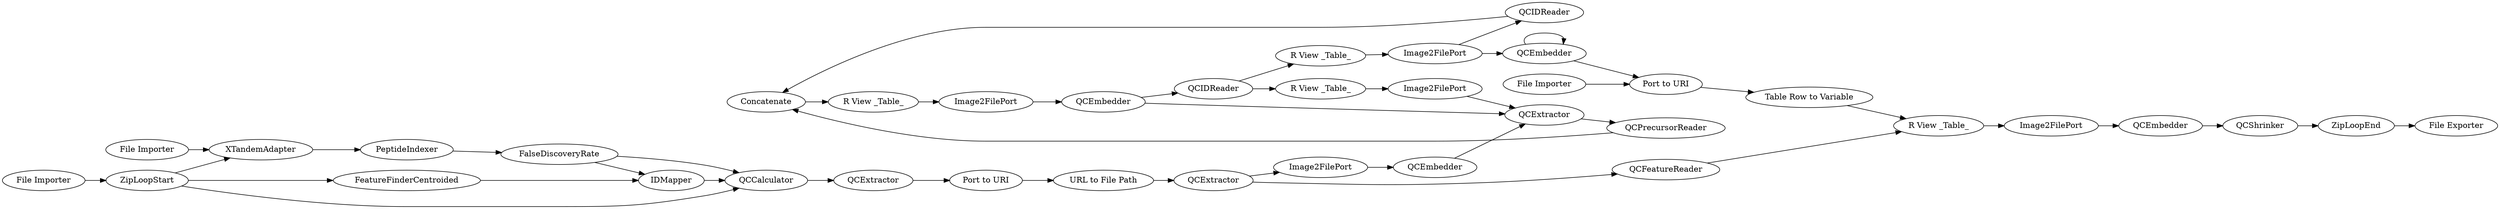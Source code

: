 digraph {
	38 -> 97
	61 -> 56
	2 -> 81
	31 -> 104
	66 -> 63
	97 -> 29
	103 -> 101
	59 -> 23
	33 -> 101
	80 -> 139
	93 -> 38
	65 -> 59
	67 -> 101
	4 -> 144
	142 -> 81
	140 -> 4
	2 -> 139
	137 -> 138
	23 -> 56
	102 -> 111
	111 -> 111
	63 -> 65
	31 -> 105
	27 -> 60
	105 -> 102
	138 -> 139
	139 -> 66
	57 -> 67
	79 -> 80
	101 -> 93
	81 -> 79
	35 -> 61
	104 -> 33
	102 -> 50
	29 -> 103
	80 -> 138
	141 -> 2
	59 -> 57
	50 -> 38
	56 -> 27
	103 -> 31
	2 -> 137
	60 -> 140
	111 -> 35
	143 -> 35
	27 [label=Image2FilePort]
	57 [label=Image2FilePort]
	103 [label=QCEmbedder]
	79 [label=PeptideIndexer]
	97 [label="R View _Table_"]
	138 [label=IDMapper]
	105 [label="R View _Table_"]
	137 [label=FeatureFinderCentroided]
	31 [label=QCIDReader]
	56 [label="R View _Table_"]
	141 [label="File Importer"]
	59 [label=QCExtractor]
	144 [label="File Exporter"]
	50 [label=QCIDReader]
	67 [label=QCEmbedder]
	142 [label="File Importer"]
	23 [label=QCFeatureReader]
	101 [label=QCExtractor]
	4 [label=ZipLoopEnd]
	143 [label="File Importer"]
	63 [label="Port to URI"]
	61 [label="Table Row to Variable"]
	93 [label=QCPrecursorReader]
	38 [label=Concatenate]
	60 [label=QCEmbedder]
	81 [label=XTandemAdapter]
	35 [label="Port to URI"]
	102 [label=Image2FilePort]
	66 [label=QCExtractor]
	104 [label="R View _Table_"]
	29 [label=Image2FilePort]
	139 [label=QCCalculator]
	65 [label="URL to File Path"]
	140 [label=QCShrinker]
	111 [label=QCEmbedder]
	80 [label=FalseDiscoveryRate]
	33 [label=Image2FilePort]
	2 [label=ZipLoopStart]
	rankdir=LR
}
